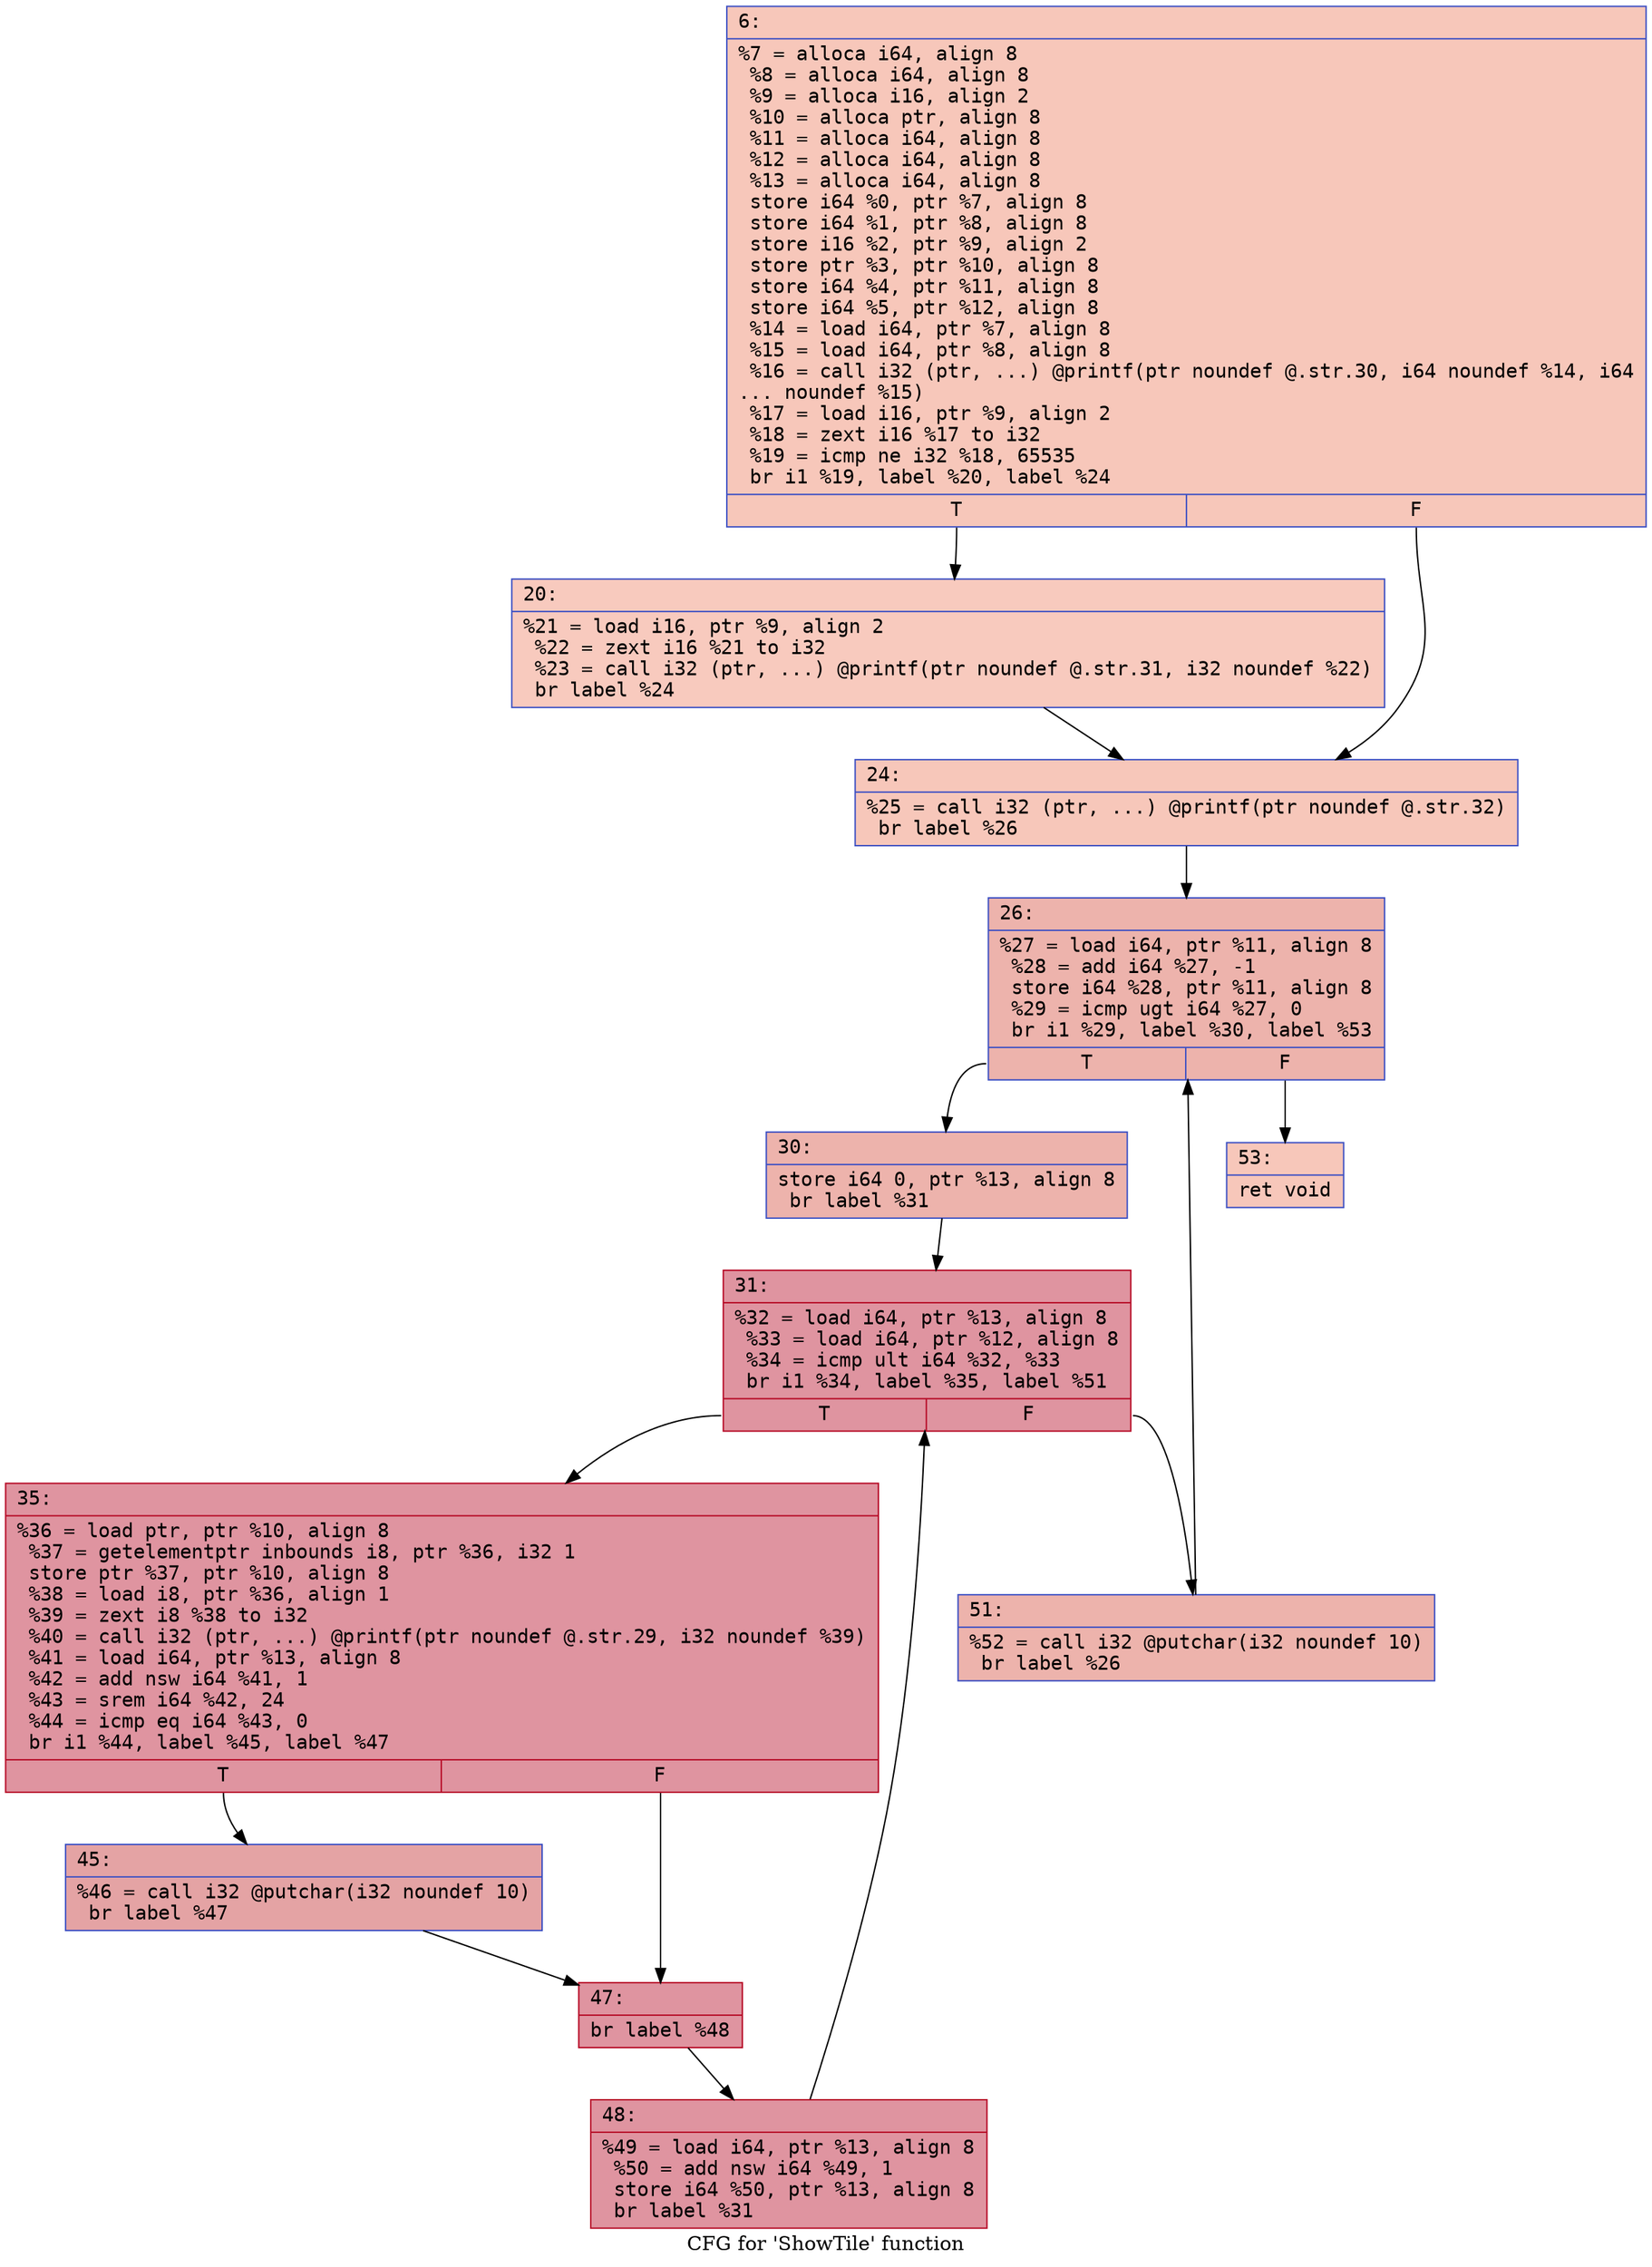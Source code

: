 digraph "CFG for 'ShowTile' function" {
	label="CFG for 'ShowTile' function";

	Node0x600003401090 [shape=record,color="#3d50c3ff", style=filled, fillcolor="#ec7f6370" fontname="Courier",label="{6:\l|  %7 = alloca i64, align 8\l  %8 = alloca i64, align 8\l  %9 = alloca i16, align 2\l  %10 = alloca ptr, align 8\l  %11 = alloca i64, align 8\l  %12 = alloca i64, align 8\l  %13 = alloca i64, align 8\l  store i64 %0, ptr %7, align 8\l  store i64 %1, ptr %8, align 8\l  store i16 %2, ptr %9, align 2\l  store ptr %3, ptr %10, align 8\l  store i64 %4, ptr %11, align 8\l  store i64 %5, ptr %12, align 8\l  %14 = load i64, ptr %7, align 8\l  %15 = load i64, ptr %8, align 8\l  %16 = call i32 (ptr, ...) @printf(ptr noundef @.str.30, i64 noundef %14, i64\l... noundef %15)\l  %17 = load i16, ptr %9, align 2\l  %18 = zext i16 %17 to i32\l  %19 = icmp ne i32 %18, 65535\l  br i1 %19, label %20, label %24\l|{<s0>T|<s1>F}}"];
	Node0x600003401090:s0 -> Node0x6000034010e0[tooltip="6 -> 20\nProbability 50.00%" ];
	Node0x600003401090:s1 -> Node0x600003401130[tooltip="6 -> 24\nProbability 50.00%" ];
	Node0x6000034010e0 [shape=record,color="#3d50c3ff", style=filled, fillcolor="#ef886b70" fontname="Courier",label="{20:\l|  %21 = load i16, ptr %9, align 2\l  %22 = zext i16 %21 to i32\l  %23 = call i32 (ptr, ...) @printf(ptr noundef @.str.31, i32 noundef %22)\l  br label %24\l}"];
	Node0x6000034010e0 -> Node0x600003401130[tooltip="20 -> 24\nProbability 100.00%" ];
	Node0x600003401130 [shape=record,color="#3d50c3ff", style=filled, fillcolor="#ec7f6370" fontname="Courier",label="{24:\l|  %25 = call i32 (ptr, ...) @printf(ptr noundef @.str.32)\l  br label %26\l}"];
	Node0x600003401130 -> Node0x600003401180[tooltip="24 -> 26\nProbability 100.00%" ];
	Node0x600003401180 [shape=record,color="#3d50c3ff", style=filled, fillcolor="#d6524470" fontname="Courier",label="{26:\l|  %27 = load i64, ptr %11, align 8\l  %28 = add i64 %27, -1\l  store i64 %28, ptr %11, align 8\l  %29 = icmp ugt i64 %27, 0\l  br i1 %29, label %30, label %53\l|{<s0>T|<s1>F}}"];
	Node0x600003401180:s0 -> Node0x6000034011d0[tooltip="26 -> 30\nProbability 96.88%" ];
	Node0x600003401180:s1 -> Node0x600003401400[tooltip="26 -> 53\nProbability 3.12%" ];
	Node0x6000034011d0 [shape=record,color="#3d50c3ff", style=filled, fillcolor="#d6524470" fontname="Courier",label="{30:\l|  store i64 0, ptr %13, align 8\l  br label %31\l}"];
	Node0x6000034011d0 -> Node0x600003401220[tooltip="30 -> 31\nProbability 100.00%" ];
	Node0x600003401220 [shape=record,color="#b70d28ff", style=filled, fillcolor="#b70d2870" fontname="Courier",label="{31:\l|  %32 = load i64, ptr %13, align 8\l  %33 = load i64, ptr %12, align 8\l  %34 = icmp ult i64 %32, %33\l  br i1 %34, label %35, label %51\l|{<s0>T|<s1>F}}"];
	Node0x600003401220:s0 -> Node0x600003401270[tooltip="31 -> 35\nProbability 96.88%" ];
	Node0x600003401220:s1 -> Node0x6000034013b0[tooltip="31 -> 51\nProbability 3.12%" ];
	Node0x600003401270 [shape=record,color="#b70d28ff", style=filled, fillcolor="#b70d2870" fontname="Courier",label="{35:\l|  %36 = load ptr, ptr %10, align 8\l  %37 = getelementptr inbounds i8, ptr %36, i32 1\l  store ptr %37, ptr %10, align 8\l  %38 = load i8, ptr %36, align 1\l  %39 = zext i8 %38 to i32\l  %40 = call i32 (ptr, ...) @printf(ptr noundef @.str.29, i32 noundef %39)\l  %41 = load i64, ptr %13, align 8\l  %42 = add nsw i64 %41, 1\l  %43 = srem i64 %42, 24\l  %44 = icmp eq i64 %43, 0\l  br i1 %44, label %45, label %47\l|{<s0>T|<s1>F}}"];
	Node0x600003401270:s0 -> Node0x6000034012c0[tooltip="35 -> 45\nProbability 37.50%" ];
	Node0x600003401270:s1 -> Node0x600003401310[tooltip="35 -> 47\nProbability 62.50%" ];
	Node0x6000034012c0 [shape=record,color="#3d50c3ff", style=filled, fillcolor="#c32e3170" fontname="Courier",label="{45:\l|  %46 = call i32 @putchar(i32 noundef 10)\l  br label %47\l}"];
	Node0x6000034012c0 -> Node0x600003401310[tooltip="45 -> 47\nProbability 100.00%" ];
	Node0x600003401310 [shape=record,color="#b70d28ff", style=filled, fillcolor="#b70d2870" fontname="Courier",label="{47:\l|  br label %48\l}"];
	Node0x600003401310 -> Node0x600003401360[tooltip="47 -> 48\nProbability 100.00%" ];
	Node0x600003401360 [shape=record,color="#b70d28ff", style=filled, fillcolor="#b70d2870" fontname="Courier",label="{48:\l|  %49 = load i64, ptr %13, align 8\l  %50 = add nsw i64 %49, 1\l  store i64 %50, ptr %13, align 8\l  br label %31\l}"];
	Node0x600003401360 -> Node0x600003401220[tooltip="48 -> 31\nProbability 100.00%" ];
	Node0x6000034013b0 [shape=record,color="#3d50c3ff", style=filled, fillcolor="#d6524470" fontname="Courier",label="{51:\l|  %52 = call i32 @putchar(i32 noundef 10)\l  br label %26\l}"];
	Node0x6000034013b0 -> Node0x600003401180[tooltip="51 -> 26\nProbability 100.00%" ];
	Node0x600003401400 [shape=record,color="#3d50c3ff", style=filled, fillcolor="#ec7f6370" fontname="Courier",label="{53:\l|  ret void\l}"];
}
